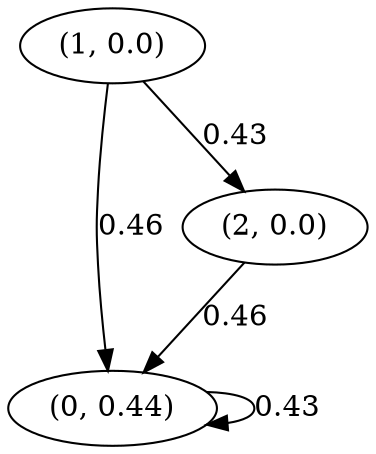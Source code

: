 digraph {
    0 [ label = "(0, 0.44)" ]
    1 [ label = "(1, 0.0)" ]
    2 [ label = "(2, 0.0)" ]
    0 -> 0 [ label = "0.43" ]
    1 -> 0 [ label = "0.46" ]
    2 -> 0 [ label = "0.46" ]
    1 -> 2 [ label = "0.43" ]
}

